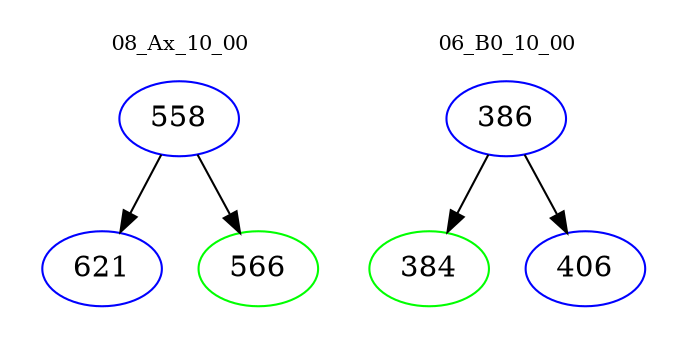 digraph{
subgraph cluster_0 {
color = white
label = "08_Ax_10_00";
fontsize=10;
T0_558 [label="558", color="blue"]
T0_558 -> T0_621 [color="black"]
T0_621 [label="621", color="blue"]
T0_558 -> T0_566 [color="black"]
T0_566 [label="566", color="green"]
}
subgraph cluster_1 {
color = white
label = "06_B0_10_00";
fontsize=10;
T1_386 [label="386", color="blue"]
T1_386 -> T1_384 [color="black"]
T1_384 [label="384", color="green"]
T1_386 -> T1_406 [color="black"]
T1_406 [label="406", color="blue"]
}
}
